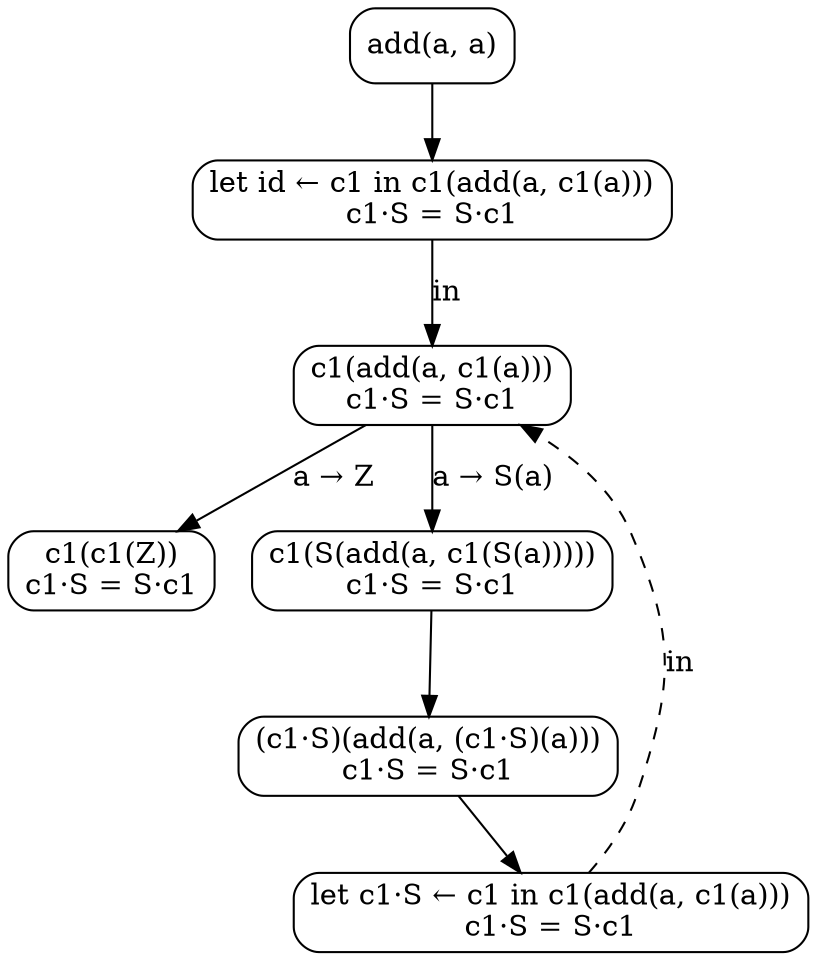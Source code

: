 digraph {
  node [shape=box, style=rounded];

  C0 [label="add(a, a)"];
  L1 [label="let id ← c1 in c1(add(a, c1(a)))\nc1·S = S·c1"];
  C0 -> L1;
  G1 [label="c1(add(a, c1(a)))\nc1·S = S·c1"];
  L1 -> G1 [label="in"];
  C1 [label="c1(c1(Z))\nc1·S = S·c1"];
  G1 -> C1 [label="a → Z"];
  C2 [label="c1(S(add(a, c1(S(a)))))\nc1·S = S·c1"];
  G1 -> C2 [label="a → S(a)"];
  C3 [label="(c1·S)(add(a, (c1·S)(a)))\nc1·S = S·c1"];
  C2 -> C3;
  L2 [label="let c1·S ← c1 in c1(add(a, c1(a)))\nc1·S = S·c1"];
  C3 -> L2;
  L2 -> G1 [label="in", style=dashed];
}
